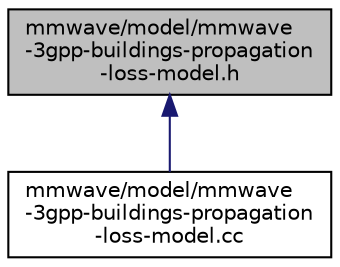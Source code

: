 digraph "mmwave/model/mmwave-3gpp-buildings-propagation-loss-model.h"
{
  edge [fontname="Helvetica",fontsize="10",labelfontname="Helvetica",labelfontsize="10"];
  node [fontname="Helvetica",fontsize="10",shape=record];
  Node1 [label="mmwave/model/mmwave\l-3gpp-buildings-propagation\l-loss-model.h",height=0.2,width=0.4,color="black", fillcolor="grey75", style="filled", fontcolor="black"];
  Node1 -> Node2 [dir="back",color="midnightblue",fontsize="10",style="solid"];
  Node2 [label="mmwave/model/mmwave\l-3gpp-buildings-propagation\l-loss-model.cc",height=0.2,width=0.4,color="black", fillcolor="white", style="filled",URL="$df/d5e/mmwave-3gpp-buildings-propagation-loss-model_8cc.html"];
}
